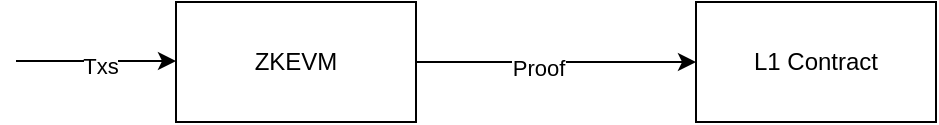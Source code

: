 <mxfile version="24.8.6">
  <diagram name="Page-1" id="0KZlgJvE4SZWICP7MCEH">
    <mxGraphModel dx="1085" dy="625" grid="1" gridSize="10" guides="1" tooltips="1" connect="1" arrows="1" fold="1" page="1" pageScale="1" pageWidth="827" pageHeight="1169" math="0" shadow="0">
      <root>
        <mxCell id="0" />
        <mxCell id="1" parent="0" />
        <mxCell id="XRy9_6DGPrhiPwa78ROO-3" style="edgeStyle=orthogonalEdgeStyle;rounded=0;orthogonalLoop=1;jettySize=auto;html=1;exitX=1;exitY=0.5;exitDx=0;exitDy=0;entryX=0;entryY=0.5;entryDx=0;entryDy=0;" edge="1" parent="1" source="XRy9_6DGPrhiPwa78ROO-1" target="XRy9_6DGPrhiPwa78ROO-8">
          <mxGeometry relative="1" as="geometry">
            <mxPoint x="410" y="160" as="targetPoint" />
          </mxGeometry>
        </mxCell>
        <mxCell id="XRy9_6DGPrhiPwa78ROO-7" value="Proof" style="edgeLabel;html=1;align=center;verticalAlign=middle;resizable=0;points=[];" vertex="1" connectable="0" parent="XRy9_6DGPrhiPwa78ROO-3">
          <mxGeometry x="-0.133" y="-3" relative="1" as="geometry">
            <mxPoint as="offset" />
          </mxGeometry>
        </mxCell>
        <mxCell id="XRy9_6DGPrhiPwa78ROO-1" value="ZKEVM" style="rounded=0;whiteSpace=wrap;html=1;" vertex="1" parent="1">
          <mxGeometry x="210" y="130" width="120" height="60" as="geometry" />
        </mxCell>
        <mxCell id="XRy9_6DGPrhiPwa78ROO-5" style="edgeStyle=orthogonalEdgeStyle;rounded=0;orthogonalLoop=1;jettySize=auto;html=1;exitX=1;exitY=0.5;exitDx=0;exitDy=0;" edge="1" parent="1">
          <mxGeometry relative="1" as="geometry">
            <mxPoint x="210" y="159.5" as="targetPoint" />
            <mxPoint x="130" y="159.5" as="sourcePoint" />
          </mxGeometry>
        </mxCell>
        <mxCell id="XRy9_6DGPrhiPwa78ROO-6" value="Txs" style="edgeLabel;html=1;align=center;verticalAlign=middle;resizable=0;points=[];" vertex="1" connectable="0" parent="XRy9_6DGPrhiPwa78ROO-5">
          <mxGeometry x="0.048" y="-2" relative="1" as="geometry">
            <mxPoint as="offset" />
          </mxGeometry>
        </mxCell>
        <mxCell id="XRy9_6DGPrhiPwa78ROO-8" value="L1 Contract" style="rounded=0;whiteSpace=wrap;html=1;" vertex="1" parent="1">
          <mxGeometry x="470" y="130" width="120" height="60" as="geometry" />
        </mxCell>
      </root>
    </mxGraphModel>
  </diagram>
</mxfile>
